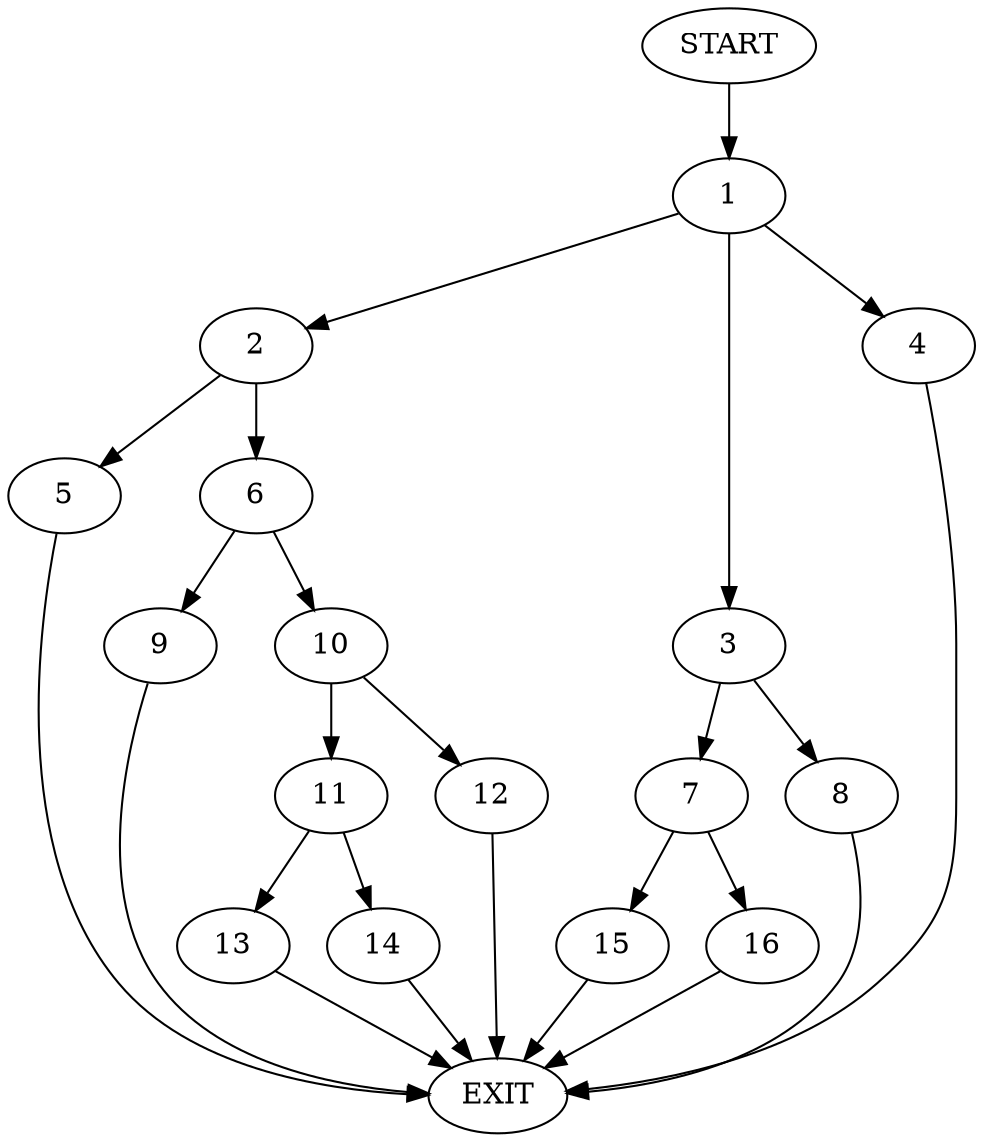 digraph {
0 [label="START"]
17 [label="EXIT"]
0 -> 1
1 -> 2
1 -> 3
1 -> 4
2 -> 5
2 -> 6
3 -> 7
3 -> 8
4 -> 17
5 -> 17
6 -> 9
6 -> 10
10 -> 11
10 -> 12
9 -> 17
12 -> 17
11 -> 13
11 -> 14
13 -> 17
14 -> 17
8 -> 17
7 -> 15
7 -> 16
16 -> 17
15 -> 17
}
